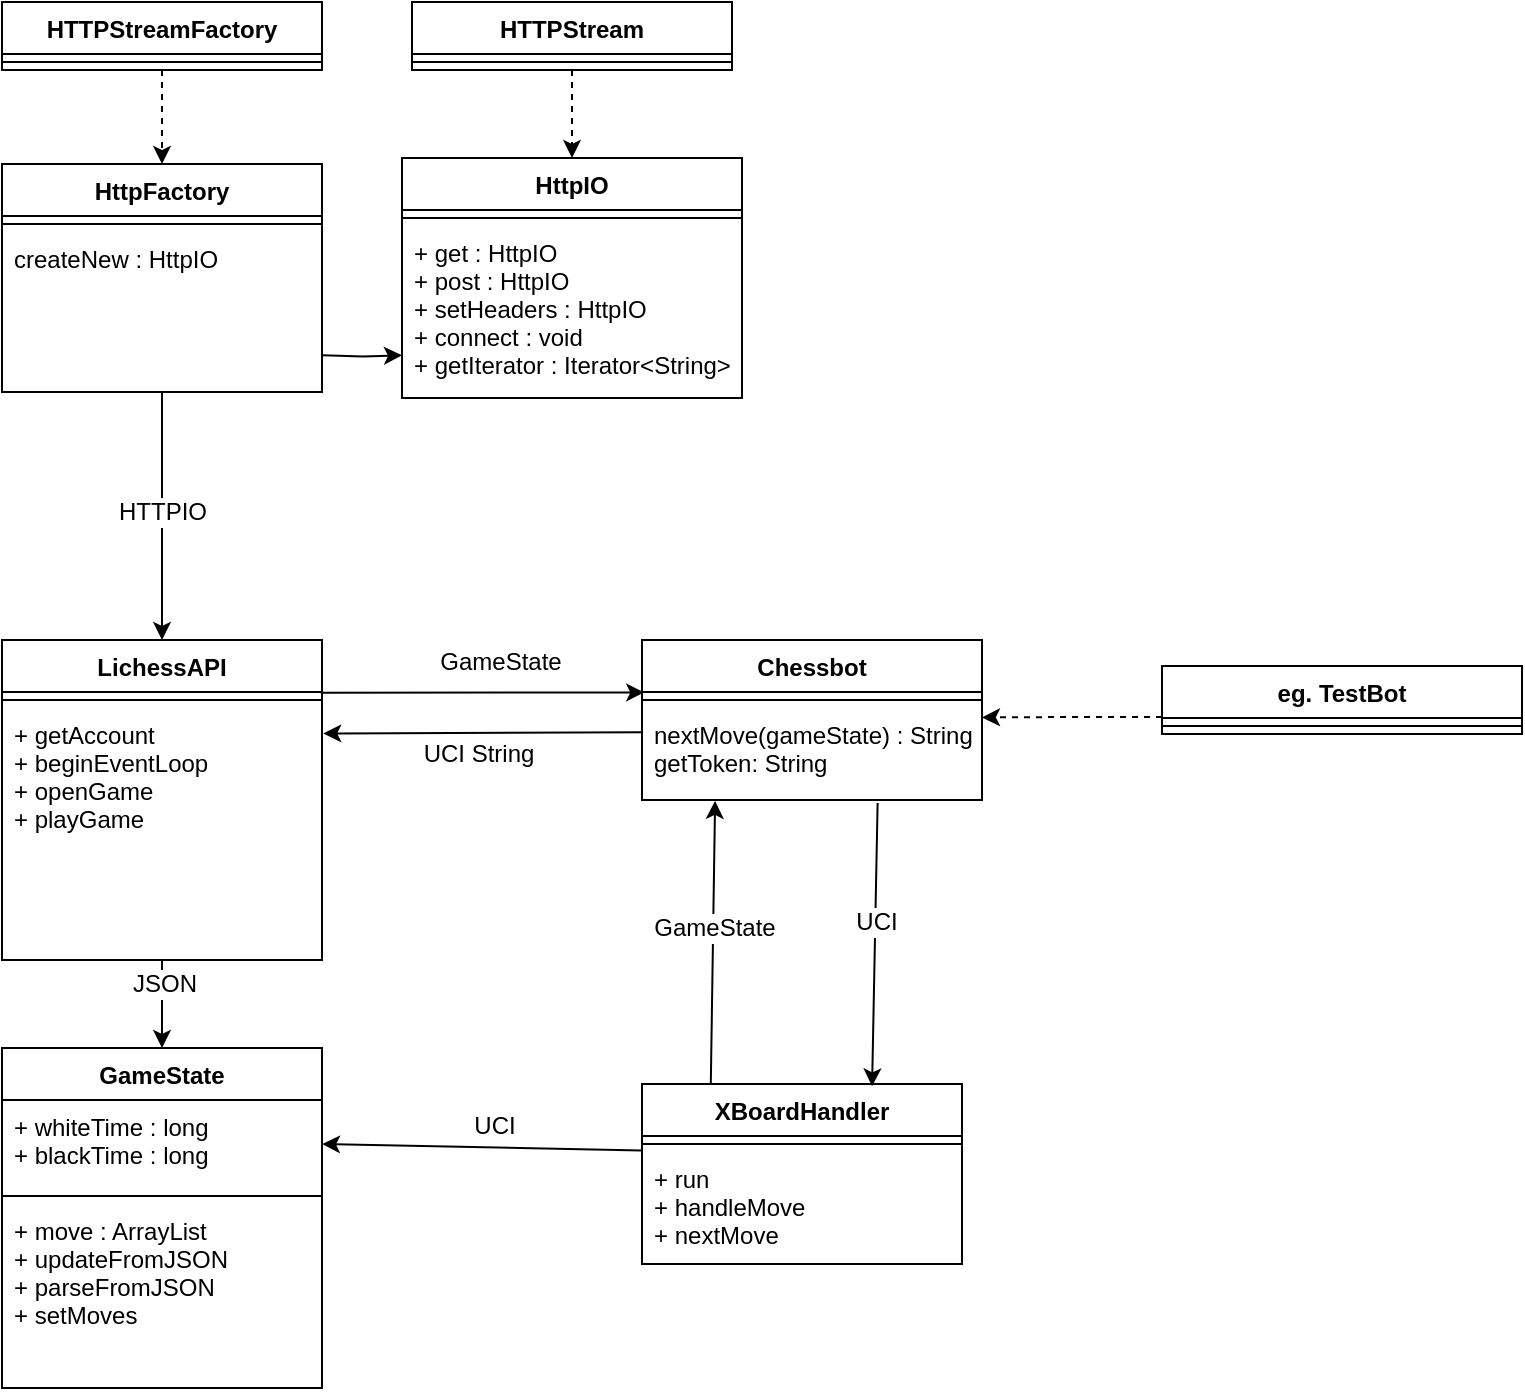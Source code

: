 <mxfile version="12.0.2" type="device" pages="1"><diagram id="XRyWg1obDns0r_ggm-O7" name="Page-1"><mxGraphModel dx="1185" dy="630" grid="1" gridSize="10" guides="1" tooltips="1" connect="1" arrows="1" fold="1" page="1" pageScale="1" pageWidth="827" pageHeight="1169" math="0" shadow="0"><root><mxCell id="0"/><mxCell id="1" parent="0"/><mxCell id="8eyWOdjoQpOLeirN5yI--13" style="edgeStyle=orthogonalEdgeStyle;rounded=0;orthogonalLoop=1;jettySize=auto;html=1;entryX=0.5;entryY=0;entryDx=0;entryDy=0;dashed=1;" parent="1" source="8eyWOdjoQpOLeirN5yI--1" target="8eyWOdjoQpOLeirN5yI--9" edge="1"><mxGeometry relative="1" as="geometry"/></mxCell><mxCell id="8eyWOdjoQpOLeirN5yI--1" value="HTTPStreamFactory" style="swimlane;fontStyle=1;align=center;verticalAlign=top;childLayout=stackLayout;horizontal=1;startSize=26;horizontalStack=0;resizeParent=1;resizeParentMax=0;resizeLast=0;collapsible=1;marginBottom=0;" parent="1" vertex="1"><mxGeometry x="40" y="40" width="160" height="34" as="geometry"/></mxCell><mxCell id="8eyWOdjoQpOLeirN5yI--3" value="" style="line;strokeWidth=1;fillColor=none;align=left;verticalAlign=middle;spacingTop=-1;spacingLeft=3;spacingRight=3;rotatable=0;labelPosition=right;points=[];portConstraint=eastwest;" parent="8eyWOdjoQpOLeirN5yI--1" vertex="1"><mxGeometry y="26" width="160" height="8" as="geometry"/></mxCell><mxCell id="8eyWOdjoQpOLeirN5yI--35" style="edgeStyle=orthogonalEdgeStyle;rounded=0;orthogonalLoop=1;jettySize=auto;html=1;entryX=0.5;entryY=0;entryDx=0;entryDy=0;" parent="1" source="8eyWOdjoQpOLeirN5yI--9" target="8eyWOdjoQpOLeirN5yI--31" edge="1"><mxGeometry relative="1" as="geometry"/></mxCell><mxCell id="8eyWOdjoQpOLeirN5yI--36" value="HTTPIO" style="text;html=1;resizable=0;points=[];align=center;verticalAlign=middle;labelBackgroundColor=#ffffff;" parent="8eyWOdjoQpOLeirN5yI--35" vertex="1" connectable="0"><mxGeometry x="-0.004" y="8" relative="1" as="geometry"><mxPoint x="-8" y="-2.5" as="offset"/></mxGeometry></mxCell><mxCell id="8eyWOdjoQpOLeirN5yI--9" value="HttpFactory" style="swimlane;fontStyle=1;align=center;verticalAlign=top;childLayout=stackLayout;horizontal=1;startSize=26;horizontalStack=0;resizeParent=1;resizeParentMax=0;resizeLast=0;collapsible=1;marginBottom=0;" parent="1" vertex="1"><mxGeometry x="40" y="121" width="160" height="114" as="geometry"/></mxCell><mxCell id="8eyWOdjoQpOLeirN5yI--11" value="" style="line;strokeWidth=1;fillColor=none;align=left;verticalAlign=middle;spacingTop=-1;spacingLeft=3;spacingRight=3;rotatable=0;labelPosition=right;points=[];portConstraint=eastwest;" parent="8eyWOdjoQpOLeirN5yI--9" vertex="1"><mxGeometry y="26" width="160" height="8" as="geometry"/></mxCell><mxCell id="8eyWOdjoQpOLeirN5yI--12" value="createNew : HttpIO" style="text;strokeColor=none;fillColor=none;align=left;verticalAlign=top;spacingLeft=4;spacingRight=4;overflow=hidden;rotatable=0;points=[[0,0.5],[1,0.5]];portConstraint=eastwest;" parent="8eyWOdjoQpOLeirN5yI--9" vertex="1"><mxGeometry y="34" width="160" height="80" as="geometry"/></mxCell><mxCell id="8eyWOdjoQpOLeirN5yI--22" style="edgeStyle=orthogonalEdgeStyle;rounded=0;orthogonalLoop=1;jettySize=auto;html=1;entryX=0.5;entryY=0;entryDx=0;entryDy=0;dashed=1;" parent="1" source="8eyWOdjoQpOLeirN5yI--23" target="8eyWOdjoQpOLeirN5yI--27" edge="1"><mxGeometry relative="1" as="geometry"/></mxCell><mxCell id="8eyWOdjoQpOLeirN5yI--23" value="HTTPStream" style="swimlane;fontStyle=1;align=center;verticalAlign=top;childLayout=stackLayout;horizontal=1;startSize=26;horizontalStack=0;resizeParent=1;resizeParentMax=0;resizeLast=0;collapsible=1;marginBottom=0;" parent="1" vertex="1"><mxGeometry x="245" y="40" width="160" height="34" as="geometry"/></mxCell><mxCell id="8eyWOdjoQpOLeirN5yI--25" value="" style="line;strokeWidth=1;fillColor=none;align=left;verticalAlign=middle;spacingTop=-1;spacingLeft=3;spacingRight=3;rotatable=0;labelPosition=right;points=[];portConstraint=eastwest;" parent="8eyWOdjoQpOLeirN5yI--23" vertex="1"><mxGeometry y="26" width="160" height="8" as="geometry"/></mxCell><mxCell id="8eyWOdjoQpOLeirN5yI--27" value="HttpIO" style="swimlane;fontStyle=1;align=center;verticalAlign=top;childLayout=stackLayout;horizontal=1;startSize=26;horizontalStack=0;resizeParent=1;resizeParentMax=0;resizeLast=0;collapsible=1;marginBottom=0;" parent="1" vertex="1"><mxGeometry x="240" y="118" width="170" height="120" as="geometry"/></mxCell><mxCell id="8eyWOdjoQpOLeirN5yI--29" value="" style="line;strokeWidth=1;fillColor=none;align=left;verticalAlign=middle;spacingTop=-1;spacingLeft=3;spacingRight=3;rotatable=0;labelPosition=right;points=[];portConstraint=eastwest;" parent="8eyWOdjoQpOLeirN5yI--27" vertex="1"><mxGeometry y="26" width="170" height="8" as="geometry"/></mxCell><mxCell id="8eyWOdjoQpOLeirN5yI--30" value="+ get : HttpIO&#xA;+ post : HttpIO&#xA;+ setHeaders : HttpIO&#xA;+ connect : void&#xA;+ getIterator : Iterator&lt;String&gt;" style="text;strokeColor=none;fillColor=none;align=left;verticalAlign=top;spacingLeft=4;spacingRight=4;overflow=hidden;rotatable=0;points=[[0,0.5],[1,0.5]];portConstraint=eastwest;" parent="8eyWOdjoQpOLeirN5yI--27" vertex="1"><mxGeometry y="34" width="170" height="86" as="geometry"/></mxCell><mxCell id="8eyWOdjoQpOLeirN5yI--42" style="edgeStyle=orthogonalEdgeStyle;rounded=0;orthogonalLoop=1;jettySize=auto;html=1;entryX=0.5;entryY=0;entryDx=0;entryDy=0;" parent="1" source="8eyWOdjoQpOLeirN5yI--31" target="8eyWOdjoQpOLeirN5yI--37" edge="1"><mxGeometry relative="1" as="geometry"/></mxCell><mxCell id="8eyWOdjoQpOLeirN5yI--43" value="JSON" style="text;html=1;resizable=0;points=[];align=center;verticalAlign=middle;labelBackgroundColor=#ffffff;" parent="8eyWOdjoQpOLeirN5yI--42" vertex="1" connectable="0"><mxGeometry x="-0.006" y="10" relative="1" as="geometry"><mxPoint x="-9" y="-10" as="offset"/></mxGeometry></mxCell><mxCell id="8eyWOdjoQpOLeirN5yI--31" value="LichessAPI" style="swimlane;fontStyle=1;align=center;verticalAlign=top;childLayout=stackLayout;horizontal=1;startSize=26;horizontalStack=0;resizeParent=1;resizeParentMax=0;resizeLast=0;collapsible=1;marginBottom=0;" parent="1" vertex="1"><mxGeometry x="40" y="359" width="160" height="160" as="geometry"/></mxCell><mxCell id="8eyWOdjoQpOLeirN5yI--33" value="" style="line;strokeWidth=1;fillColor=none;align=left;verticalAlign=middle;spacingTop=-1;spacingLeft=3;spacingRight=3;rotatable=0;labelPosition=right;points=[];portConstraint=eastwest;" parent="8eyWOdjoQpOLeirN5yI--31" vertex="1"><mxGeometry y="26" width="160" height="8" as="geometry"/></mxCell><mxCell id="8eyWOdjoQpOLeirN5yI--34" value="+ getAccount&#xA;+ beginEventLoop&#xA;+ openGame&#xA;+ playGame&#xA;" style="text;strokeColor=none;fillColor=none;align=left;verticalAlign=top;spacingLeft=4;spacingRight=4;overflow=hidden;rotatable=0;points=[[0,0.5],[1,0.5]];portConstraint=eastwest;" parent="8eyWOdjoQpOLeirN5yI--31" vertex="1"><mxGeometry y="34" width="160" height="126" as="geometry"/></mxCell><mxCell id="8eyWOdjoQpOLeirN5yI--37" value="GameState" style="swimlane;fontStyle=1;align=center;verticalAlign=top;childLayout=stackLayout;horizontal=1;startSize=26;horizontalStack=0;resizeParent=1;resizeParentMax=0;resizeLast=0;collapsible=1;marginBottom=0;" parent="1" vertex="1"><mxGeometry x="40" y="563" width="160" height="170" as="geometry"/></mxCell><mxCell id="8eyWOdjoQpOLeirN5yI--38" value="+ whiteTime : long&#xA;+ blackTime : long&#xA;" style="text;strokeColor=none;fillColor=none;align=left;verticalAlign=top;spacingLeft=4;spacingRight=4;overflow=hidden;rotatable=0;points=[[0,0.5],[1,0.5]];portConstraint=eastwest;" parent="8eyWOdjoQpOLeirN5yI--37" vertex="1"><mxGeometry y="26" width="160" height="44" as="geometry"/></mxCell><mxCell id="8eyWOdjoQpOLeirN5yI--39" value="" style="line;strokeWidth=1;fillColor=none;align=left;verticalAlign=middle;spacingTop=-1;spacingLeft=3;spacingRight=3;rotatable=0;labelPosition=right;points=[];portConstraint=eastwest;" parent="8eyWOdjoQpOLeirN5yI--37" vertex="1"><mxGeometry y="70" width="160" height="8" as="geometry"/></mxCell><mxCell id="8eyWOdjoQpOLeirN5yI--40" value="+ move : ArrayList&#xA;+ updateFromJSON&#xA;+ parseFromJSON&#xA;+ setMoves&#xA;" style="text;strokeColor=none;fillColor=none;align=left;verticalAlign=top;spacingLeft=4;spacingRight=4;overflow=hidden;rotatable=0;points=[[0,0.5],[1,0.5]];portConstraint=eastwest;" parent="8eyWOdjoQpOLeirN5yI--37" vertex="1"><mxGeometry y="78" width="160" height="92" as="geometry"/></mxCell><mxCell id="8eyWOdjoQpOLeirN5yI--44" value="Chessbot" style="swimlane;fontStyle=1;align=center;verticalAlign=top;childLayout=stackLayout;horizontal=1;startSize=26;horizontalStack=0;resizeParent=1;resizeParentMax=0;resizeLast=0;collapsible=1;marginBottom=0;" parent="1" vertex="1"><mxGeometry x="360" y="359" width="170" height="80" as="geometry"/></mxCell><mxCell id="8eyWOdjoQpOLeirN5yI--46" value="" style="line;strokeWidth=1;fillColor=none;align=left;verticalAlign=middle;spacingTop=-1;spacingLeft=3;spacingRight=3;rotatable=0;labelPosition=right;points=[];portConstraint=eastwest;" parent="8eyWOdjoQpOLeirN5yI--44" vertex="1"><mxGeometry y="26" width="170" height="8" as="geometry"/></mxCell><mxCell id="8eyWOdjoQpOLeirN5yI--47" value="nextMove(gameState) : String&#xA;getToken: String&#xA;" style="text;strokeColor=none;fillColor=none;align=left;verticalAlign=top;spacingLeft=4;spacingRight=4;overflow=hidden;rotatable=0;points=[[0,0.5],[1,0.5]];portConstraint=eastwest;" parent="8eyWOdjoQpOLeirN5yI--44" vertex="1"><mxGeometry y="34" width="170" height="46" as="geometry"/></mxCell><mxCell id="8eyWOdjoQpOLeirN5yI--49" value="" style="endArrow=classic;html=1;entryX=0.007;entryY=0.008;entryDx=0;entryDy=0;entryPerimeter=0;exitX=0.996;exitY=0.016;exitDx=0;exitDy=0;exitPerimeter=0;" parent="1" edge="1"><mxGeometry width="50" height="50" relative="1" as="geometry"><mxPoint x="199.36" y="385.416" as="sourcePoint"/><mxPoint x="361.12" y="385.208" as="targetPoint"/></mxGeometry></mxCell><mxCell id="8eyWOdjoQpOLeirN5yI--54" value="GameState" style="text;html=1;resizable=0;points=[];align=center;verticalAlign=middle;labelBackgroundColor=#ffffff;" parent="8eyWOdjoQpOLeirN5yI--49" vertex="1" connectable="0"><mxGeometry x="0.282" relative="1" as="geometry"><mxPoint x="-14.5" y="-15.5" as="offset"/></mxGeometry></mxCell><mxCell id="8eyWOdjoQpOLeirN5yI--50" value="" style="endArrow=classic;html=1;entryX=1.004;entryY=0.101;entryDx=0;entryDy=0;entryPerimeter=0;exitX=0.001;exitY=0.264;exitDx=0;exitDy=0;exitPerimeter=0;" parent="1" target="8eyWOdjoQpOLeirN5yI--34" edge="1" source="8eyWOdjoQpOLeirN5yI--47"><mxGeometry width="50" height="50" relative="1" as="geometry"><mxPoint x="350" y="406" as="sourcePoint"/><mxPoint x="210" y="440" as="targetPoint"/></mxGeometry></mxCell><mxCell id="8eyWOdjoQpOLeirN5yI--51" value="UCI String" style="text;html=1;resizable=0;points=[];align=center;verticalAlign=middle;labelBackgroundColor=#ffffff;" parent="8eyWOdjoQpOLeirN5yI--50" vertex="1" connectable="0"><mxGeometry x="0.084" y="-1" relative="1" as="geometry"><mxPoint x="4" y="11.5" as="offset"/></mxGeometry></mxCell><mxCell id="8eyWOdjoQpOLeirN5yI--55" value="eg. TestBot" style="swimlane;fontStyle=1;align=center;verticalAlign=top;childLayout=stackLayout;horizontal=1;startSize=26;horizontalStack=0;resizeParent=1;resizeParentMax=0;resizeLast=0;collapsible=1;marginBottom=0;" parent="1" vertex="1"><mxGeometry x="620" y="372" width="180" height="34" as="geometry"/></mxCell><mxCell id="8eyWOdjoQpOLeirN5yI--57" value="" style="line;strokeWidth=1;fillColor=none;align=left;verticalAlign=middle;spacingTop=-1;spacingLeft=3;spacingRight=3;rotatable=0;labelPosition=right;points=[];portConstraint=eastwest;" parent="8eyWOdjoQpOLeirN5yI--55" vertex="1"><mxGeometry y="26" width="180" height="8" as="geometry"/></mxCell><mxCell id="8eyWOdjoQpOLeirN5yI--59" style="edgeStyle=orthogonalEdgeStyle;rounded=0;orthogonalLoop=1;jettySize=auto;html=1;entryX=0;entryY=0.5;entryDx=0;entryDy=0;" parent="1" edge="1"><mxGeometry relative="1" as="geometry"><mxPoint x="200" y="216.667" as="sourcePoint"/><mxPoint x="240" y="216.667" as="targetPoint"/></mxGeometry></mxCell><mxCell id="8eyWOdjoQpOLeirN5yI--60" style="edgeStyle=orthogonalEdgeStyle;rounded=0;orthogonalLoop=1;jettySize=auto;html=1;dashed=1;exitX=0;exitY=0.75;exitDx=0;exitDy=0;entryX=1;entryY=0.102;entryDx=0;entryDy=0;entryPerimeter=0;" parent="1" source="8eyWOdjoQpOLeirN5yI--55" target="8eyWOdjoQpOLeirN5yI--47" edge="1"><mxGeometry relative="1" as="geometry"><mxPoint x="570" y="398.286" as="sourcePoint"/><mxPoint x="550" y="430" as="targetPoint"/></mxGeometry></mxCell><mxCell id="8eyWOdjoQpOLeirN5yI--61" value="XBoardHandler" style="swimlane;fontStyle=1;align=center;verticalAlign=top;childLayout=stackLayout;horizontal=1;startSize=26;horizontalStack=0;resizeParent=1;resizeParentMax=0;resizeLast=0;collapsible=1;marginBottom=0;" parent="1" vertex="1"><mxGeometry x="360" y="581" width="160" height="90" as="geometry"/></mxCell><mxCell id="8eyWOdjoQpOLeirN5yI--63" value="" style="line;strokeWidth=1;fillColor=none;align=left;verticalAlign=middle;spacingTop=-1;spacingLeft=3;spacingRight=3;rotatable=0;labelPosition=right;points=[];portConstraint=eastwest;" parent="8eyWOdjoQpOLeirN5yI--61" vertex="1"><mxGeometry y="26" width="160" height="8" as="geometry"/></mxCell><mxCell id="8eyWOdjoQpOLeirN5yI--64" value="+ run&#xA;+ handleMove&#xA;+ nextMove&#xA;" style="text;strokeColor=none;fillColor=none;align=left;verticalAlign=top;spacingLeft=4;spacingRight=4;overflow=hidden;rotatable=0;points=[[0,0.5],[1,0.5]];portConstraint=eastwest;" parent="8eyWOdjoQpOLeirN5yI--61" vertex="1"><mxGeometry y="34" width="160" height="56" as="geometry"/></mxCell><mxCell id="8eyWOdjoQpOLeirN5yI--65" value="" style="endArrow=classic;html=1;entryX=1;entryY=0.5;entryDx=0;entryDy=0;exitX=-0.002;exitY=-0.013;exitDx=0;exitDy=0;exitPerimeter=0;" parent="1" source="8eyWOdjoQpOLeirN5yI--64" target="8eyWOdjoQpOLeirN5yI--38" edge="1"><mxGeometry width="50" height="50" relative="1" as="geometry"><mxPoint x="360" y="607.732" as="sourcePoint"/><mxPoint x="90" y="630" as="targetPoint"/></mxGeometry></mxCell><mxCell id="8eyWOdjoQpOLeirN5yI--71" value="UCI" style="text;html=1;resizable=0;points=[];align=center;verticalAlign=middle;labelBackgroundColor=#ffffff;" parent="8eyWOdjoQpOLeirN5yI--65" vertex="1" connectable="0"><mxGeometry x="-0.167" y="-1" relative="1" as="geometry"><mxPoint x="-7.5" y="-10.5" as="offset"/></mxGeometry></mxCell><mxCell id="8eyWOdjoQpOLeirN5yI--67" value="" style="endArrow=classic;html=1;exitX=0.215;exitY=0.001;exitDx=0;exitDy=0;exitPerimeter=0;entryX=0.215;entryY=1.009;entryDx=0;entryDy=0;entryPerimeter=0;" parent="1" source="8eyWOdjoQpOLeirN5yI--61" edge="1" target="8eyWOdjoQpOLeirN5yI--47"><mxGeometry width="50" height="50" relative="1" as="geometry"><mxPoint x="40" y="680" as="sourcePoint"/><mxPoint x="348" y="445" as="targetPoint"/></mxGeometry></mxCell><mxCell id="8eyWOdjoQpOLeirN5yI--70" value="GameState" style="text;html=1;resizable=0;points=[];align=center;verticalAlign=middle;labelBackgroundColor=#ffffff;" parent="8eyWOdjoQpOLeirN5yI--67" vertex="1" connectable="0"><mxGeometry x="0.101" relative="1" as="geometry"><mxPoint as="offset"/></mxGeometry></mxCell><mxCell id="8eyWOdjoQpOLeirN5yI--68" value="" style="endArrow=classic;html=1;entryX=0.719;entryY=0.013;entryDx=0;entryDy=0;exitX=0.693;exitY=1.032;exitDx=0;exitDy=0;exitPerimeter=0;entryPerimeter=0;" parent="1" source="8eyWOdjoQpOLeirN5yI--47" target="8eyWOdjoQpOLeirN5yI--61" edge="1"><mxGeometry width="50" height="50" relative="1" as="geometry"><mxPoint x="410" y="450" as="sourcePoint"/><mxPoint x="420" y="500" as="targetPoint"/></mxGeometry></mxCell><mxCell id="8eyWOdjoQpOLeirN5yI--69" value="UCI" style="text;html=1;resizable=0;points=[];align=center;verticalAlign=middle;labelBackgroundColor=#ffffff;" parent="8eyWOdjoQpOLeirN5yI--68" vertex="1" connectable="0"><mxGeometry x="-0.166" relative="1" as="geometry"><mxPoint as="offset"/></mxGeometry></mxCell></root></mxGraphModel></diagram></mxfile>